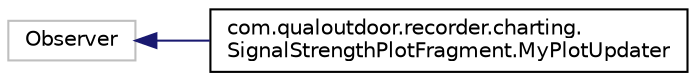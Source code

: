digraph "Graphical Class Hierarchy"
{
  edge [fontname="Helvetica",fontsize="10",labelfontname="Helvetica",labelfontsize="10"];
  node [fontname="Helvetica",fontsize="10",shape=record];
  rankdir="LR";
  Node1 [label="Observer",height=0.2,width=0.4,color="grey75", fillcolor="white", style="filled"];
  Node1 -> Node2 [dir="back",color="midnightblue",fontsize="10",style="solid",fontname="Helvetica"];
  Node2 [label="com.qualoutdoor.recorder.charting.\lSignalStrengthPlotFragment.MyPlotUpdater",height=0.2,width=0.4,color="black", fillcolor="white", style="filled",URL="$classcom_1_1qualoutdoor_1_1recorder_1_1charting_1_1SignalStrengthPlotFragment_1_1MyPlotUpdater.html"];
}
